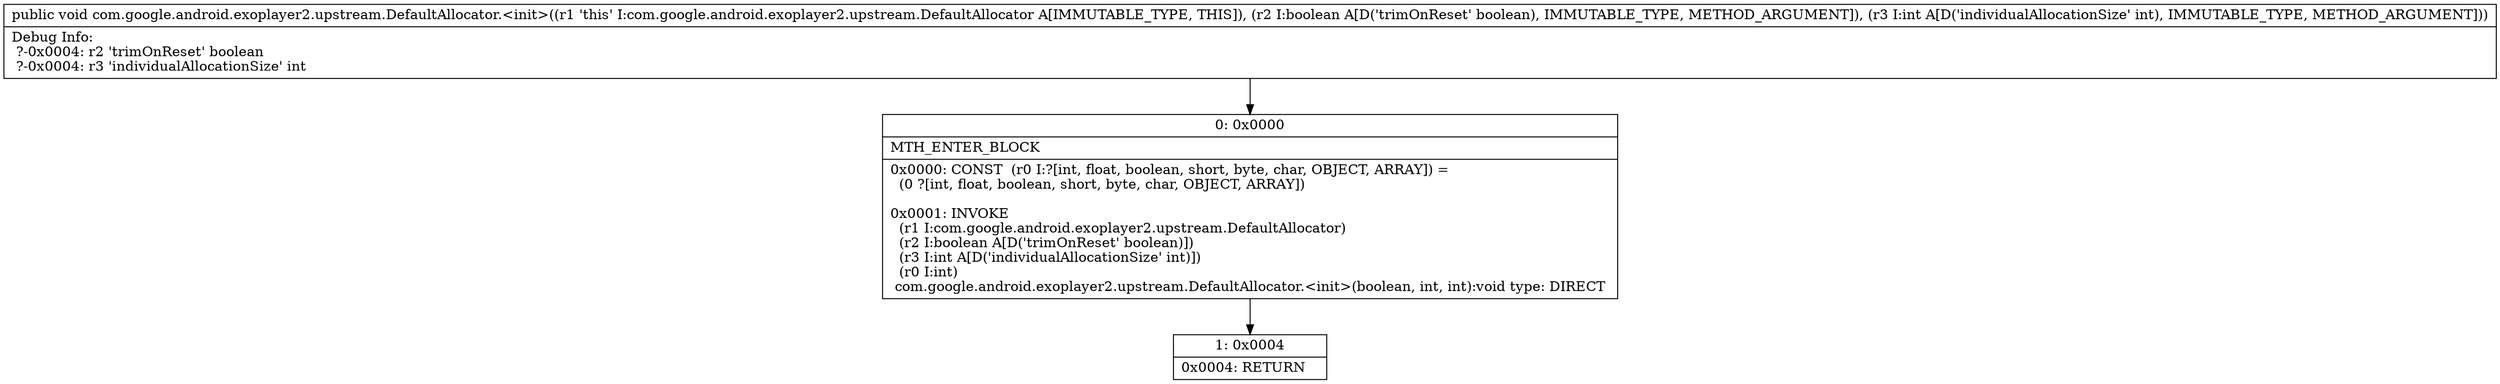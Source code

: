 digraph "CFG forcom.google.android.exoplayer2.upstream.DefaultAllocator.\<init\>(ZI)V" {
Node_0 [shape=record,label="{0\:\ 0x0000|MTH_ENTER_BLOCK\l|0x0000: CONST  (r0 I:?[int, float, boolean, short, byte, char, OBJECT, ARRAY]) = \l  (0 ?[int, float, boolean, short, byte, char, OBJECT, ARRAY])\l \l0x0001: INVOKE  \l  (r1 I:com.google.android.exoplayer2.upstream.DefaultAllocator)\l  (r2 I:boolean A[D('trimOnReset' boolean)])\l  (r3 I:int A[D('individualAllocationSize' int)])\l  (r0 I:int)\l com.google.android.exoplayer2.upstream.DefaultAllocator.\<init\>(boolean, int, int):void type: DIRECT \l}"];
Node_1 [shape=record,label="{1\:\ 0x0004|0x0004: RETURN   \l}"];
MethodNode[shape=record,label="{public void com.google.android.exoplayer2.upstream.DefaultAllocator.\<init\>((r1 'this' I:com.google.android.exoplayer2.upstream.DefaultAllocator A[IMMUTABLE_TYPE, THIS]), (r2 I:boolean A[D('trimOnReset' boolean), IMMUTABLE_TYPE, METHOD_ARGUMENT]), (r3 I:int A[D('individualAllocationSize' int), IMMUTABLE_TYPE, METHOD_ARGUMENT]))  | Debug Info:\l  ?\-0x0004: r2 'trimOnReset' boolean\l  ?\-0x0004: r3 'individualAllocationSize' int\l}"];
MethodNode -> Node_0;
Node_0 -> Node_1;
}

